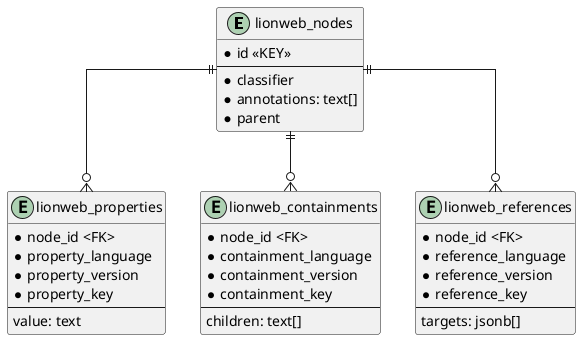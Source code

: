 @startuml
skinparam linetype ortho

entity lionweb_nodes {
    * id <<KEY>>
    --
    * classifier
    * annotations: text[]
    * parent
}
entity lionweb_properties {
    * node_id <FK>
    * property_language
    * property_version
    * property_key
    --
    value: text
}
entity lionweb_containments {
    * node_id <FK>
    * containment_language
    * containment_version
    * containment_key
    --
    children: text[]
}
entity lionweb_references {
    * node_id <FK>
    * reference_language
    * reference_version
    * reference_key
    --
    targets: jsonb[]
}

lionweb_nodes  ||--o{ lionweb_properties
lionweb_nodes  ||--o{ lionweb_containments
lionweb_nodes  ||--o{ lionweb_references
@enduml
